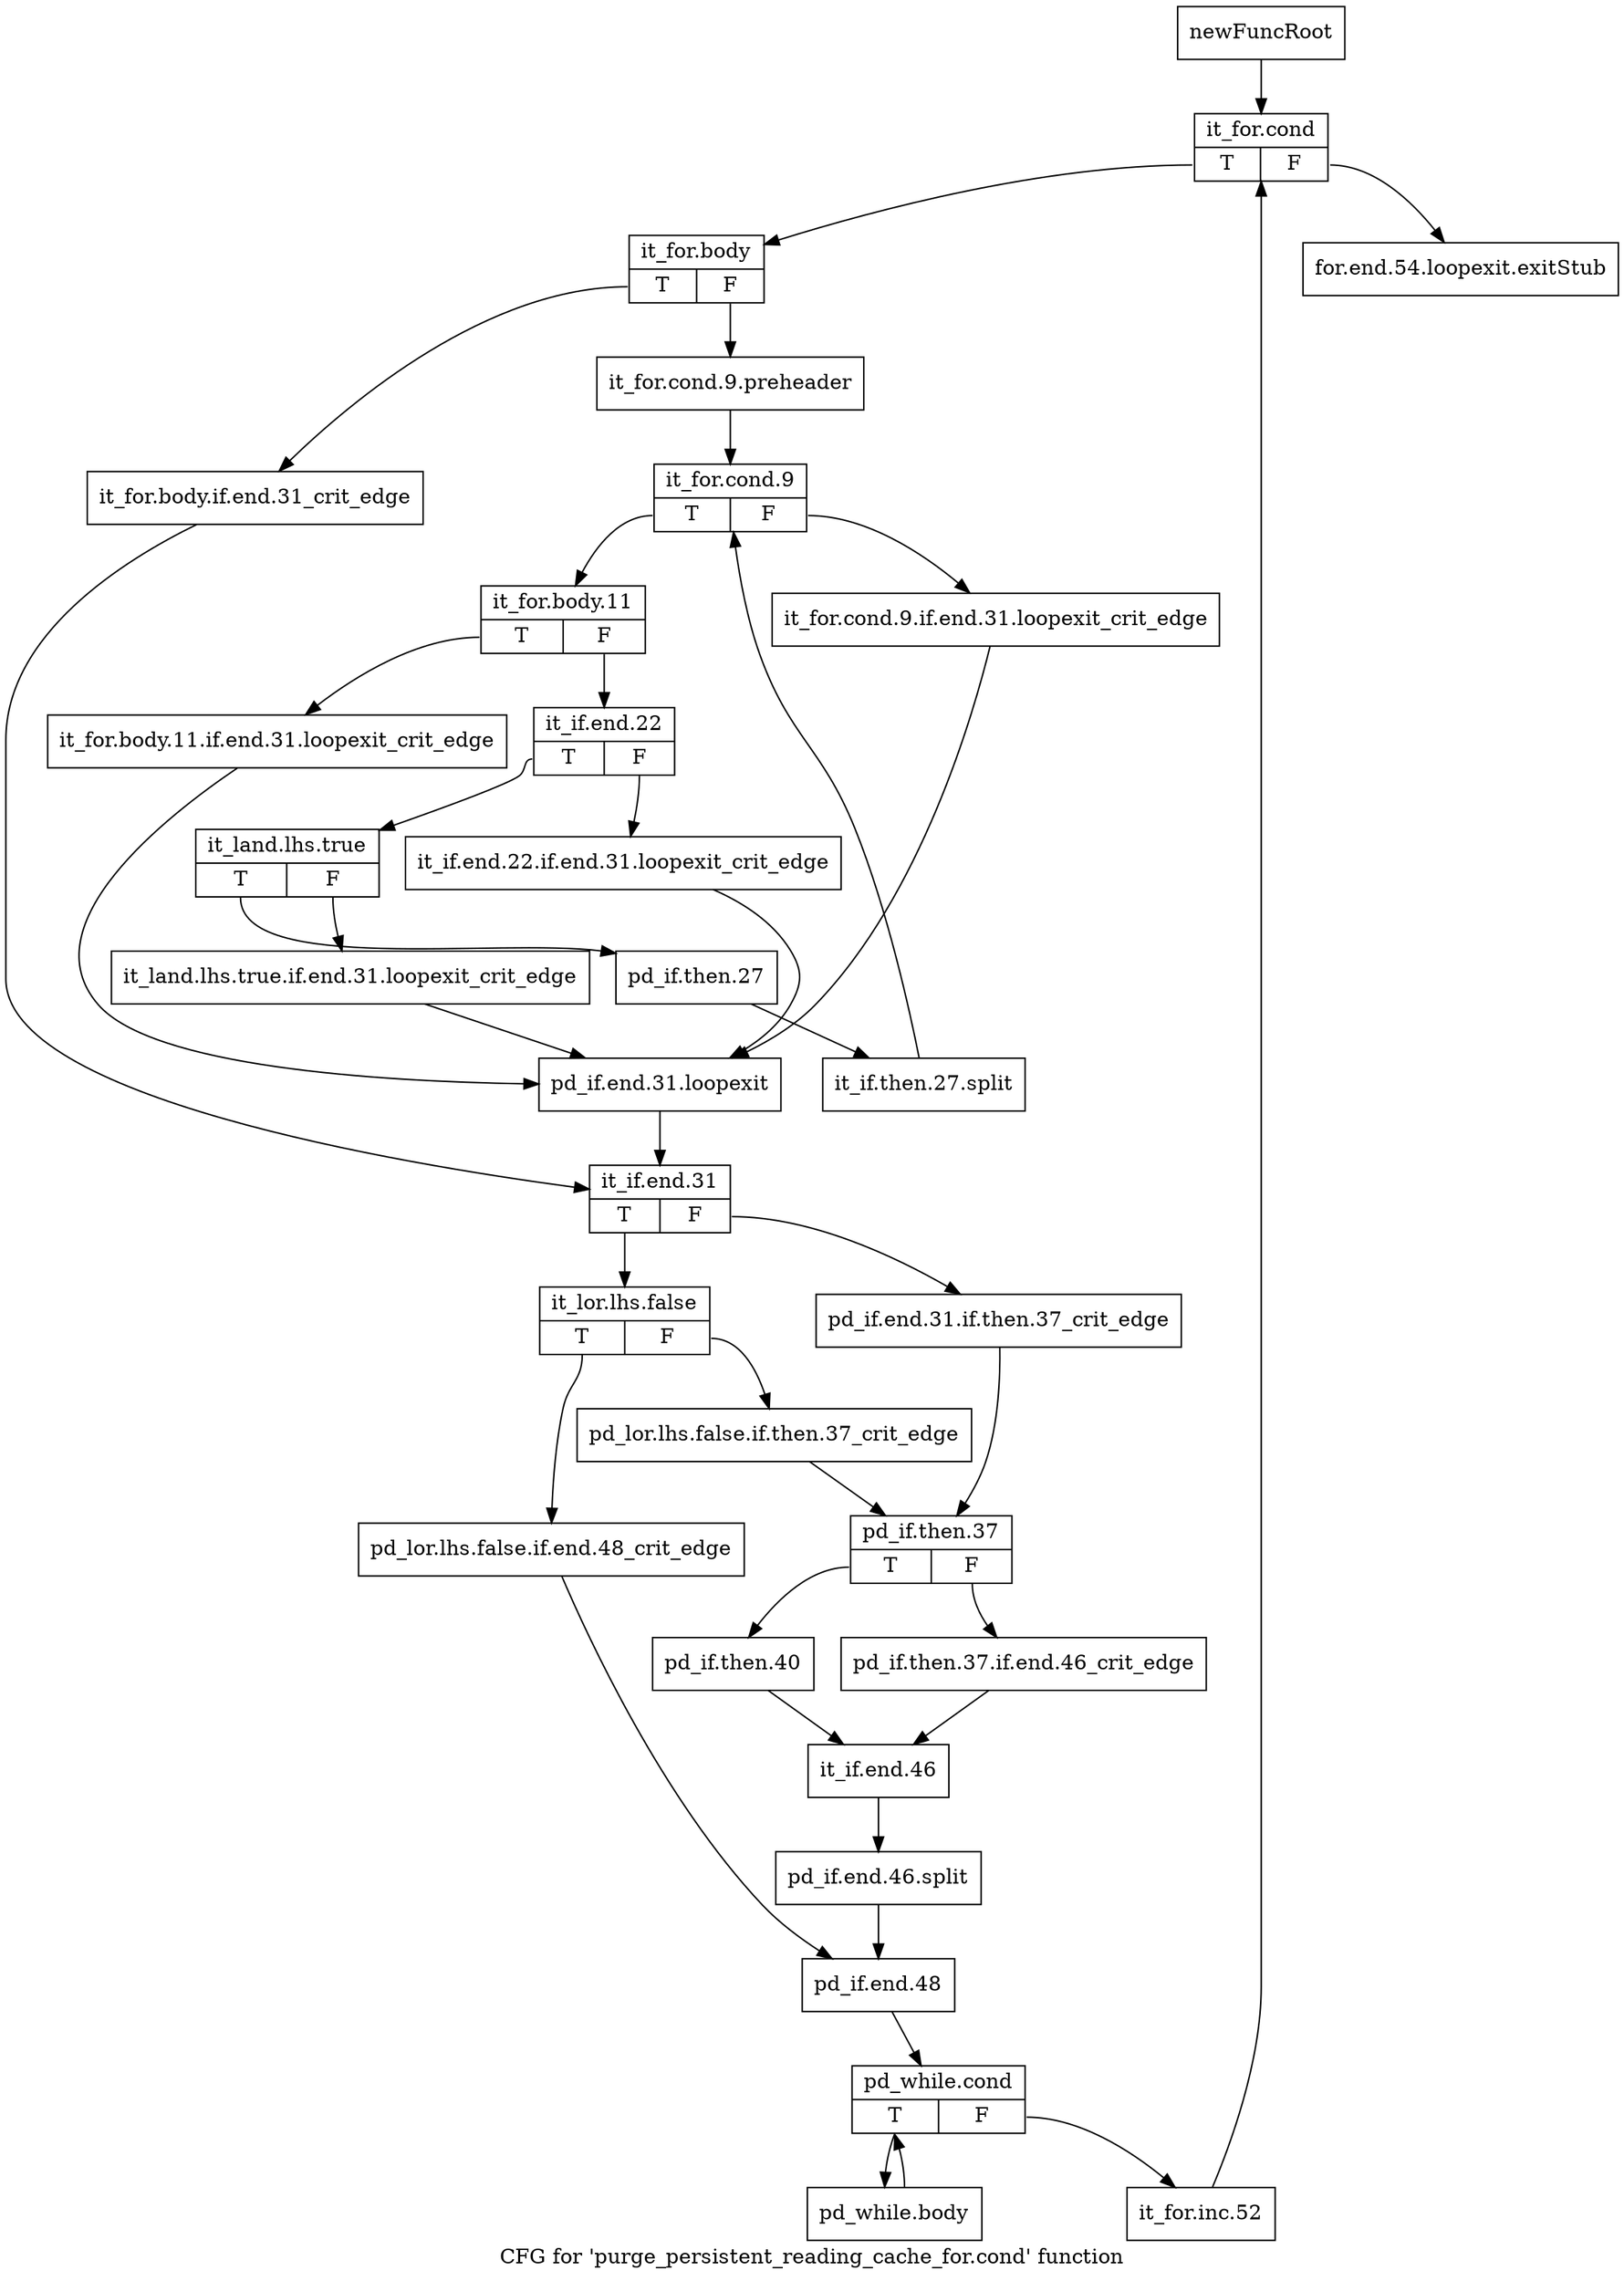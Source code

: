 digraph "CFG for 'purge_persistent_reading_cache_for.cond' function" {
	label="CFG for 'purge_persistent_reading_cache_for.cond' function";

	Node0x4712390 [shape=record,label="{newFuncRoot}"];
	Node0x4712390 -> Node0x4712430;
	Node0x47123e0 [shape=record,label="{for.end.54.loopexit.exitStub}"];
	Node0x4712430 [shape=record,label="{it_for.cond|{<s0>T|<s1>F}}"];
	Node0x4712430:s0 -> Node0x4712480;
	Node0x4712430:s1 -> Node0x47123e0;
	Node0x4712480 [shape=record,label="{it_for.body|{<s0>T|<s1>F}}"];
	Node0x4712480:s0 -> Node0x4713060;
	Node0x4712480:s1 -> Node0x47124d0;
	Node0x47124d0 [shape=record,label="{it_for.cond.9.preheader}"];
	Node0x47124d0 -> Node0x4712520;
	Node0x4712520 [shape=record,label="{it_for.cond.9|{<s0>T|<s1>F}}"];
	Node0x4712520:s0 -> Node0x4712de0;
	Node0x4712520:s1 -> Node0x4712570;
	Node0x4712570 [shape=record,label="{it_for.cond.9.if.end.31.loopexit_crit_edge}"];
	Node0x4712570 -> Node0x4713010;
	Node0x4712de0 [shape=record,label="{it_for.body.11|{<s0>T|<s1>F}}"];
	Node0x4712de0:s0 -> Node0x4712fc0;
	Node0x4712de0:s1 -> Node0x4712e30;
	Node0x4712e30 [shape=record,label="{it_if.end.22|{<s0>T|<s1>F}}"];
	Node0x4712e30:s0 -> Node0x4712ed0;
	Node0x4712e30:s1 -> Node0x4712e80;
	Node0x4712e80 [shape=record,label="{it_if.end.22.if.end.31.loopexit_crit_edge}"];
	Node0x4712e80 -> Node0x4713010;
	Node0x4712ed0 [shape=record,label="{it_land.lhs.true|{<s0>T|<s1>F}}"];
	Node0x4712ed0:s0 -> Node0x4712f70;
	Node0x4712ed0:s1 -> Node0x4712f20;
	Node0x4712f20 [shape=record,label="{it_land.lhs.true.if.end.31.loopexit_crit_edge}"];
	Node0x4712f20 -> Node0x4713010;
	Node0x4712f70 [shape=record,label="{pd_if.then.27}"];
	Node0x4712f70 -> Node0x5601830;
	Node0x5601830 [shape=record,label="{it_if.then.27.split}"];
	Node0x5601830 -> Node0x4712520;
	Node0x4712fc0 [shape=record,label="{it_for.body.11.if.end.31.loopexit_crit_edge}"];
	Node0x4712fc0 -> Node0x4713010;
	Node0x4713010 [shape=record,label="{pd_if.end.31.loopexit}"];
	Node0x4713010 -> Node0x47130b0;
	Node0x4713060 [shape=record,label="{it_for.body.if.end.31_crit_edge}"];
	Node0x4713060 -> Node0x47130b0;
	Node0x47130b0 [shape=record,label="{it_if.end.31|{<s0>T|<s1>F}}"];
	Node0x47130b0:s0 -> Node0x4713150;
	Node0x47130b0:s1 -> Node0x4713100;
	Node0x4713100 [shape=record,label="{pd_if.end.31.if.then.37_crit_edge}"];
	Node0x4713100 -> Node0x47131f0;
	Node0x4713150 [shape=record,label="{it_lor.lhs.false|{<s0>T|<s1>F}}"];
	Node0x4713150:s0 -> Node0x4713330;
	Node0x4713150:s1 -> Node0x47131a0;
	Node0x47131a0 [shape=record,label="{pd_lor.lhs.false.if.then.37_crit_edge}"];
	Node0x47131a0 -> Node0x47131f0;
	Node0x47131f0 [shape=record,label="{pd_if.then.37|{<s0>T|<s1>F}}"];
	Node0x47131f0:s0 -> Node0x4713290;
	Node0x47131f0:s1 -> Node0x4713240;
	Node0x4713240 [shape=record,label="{pd_if.then.37.if.end.46_crit_edge}"];
	Node0x4713240 -> Node0x47132e0;
	Node0x4713290 [shape=record,label="{pd_if.then.40}"];
	Node0x4713290 -> Node0x47132e0;
	Node0x47132e0 [shape=record,label="{it_if.end.46}"];
	Node0x47132e0 -> Node0x5601560;
	Node0x5601560 [shape=record,label="{pd_if.end.46.split}"];
	Node0x5601560 -> Node0x4713380;
	Node0x4713330 [shape=record,label="{pd_lor.lhs.false.if.end.48_crit_edge}"];
	Node0x4713330 -> Node0x4713380;
	Node0x4713380 [shape=record,label="{pd_if.end.48}"];
	Node0x4713380 -> Node0x47133d0;
	Node0x47133d0 [shape=record,label="{pd_while.cond|{<s0>T|<s1>F}}"];
	Node0x47133d0:s0 -> Node0x4713470;
	Node0x47133d0:s1 -> Node0x4713420;
	Node0x4713420 [shape=record,label="{it_for.inc.52}"];
	Node0x4713420 -> Node0x4712430;
	Node0x4713470 [shape=record,label="{pd_while.body}"];
	Node0x4713470 -> Node0x47133d0;
}
